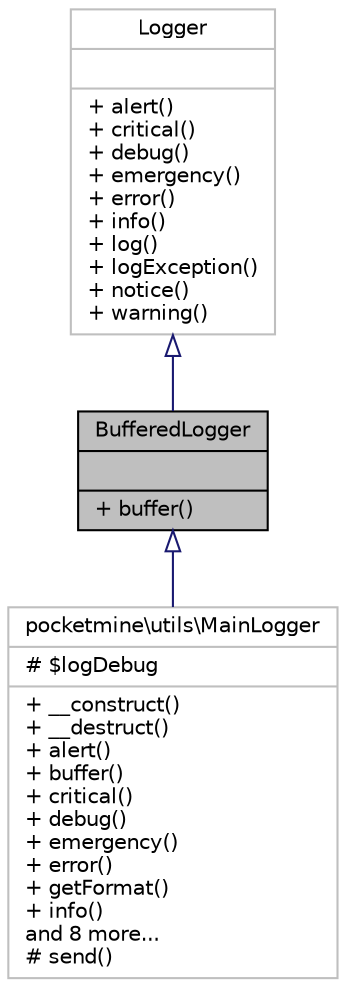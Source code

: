 digraph "BufferedLogger"
{
 // INTERACTIVE_SVG=YES
 // LATEX_PDF_SIZE
  edge [fontname="Helvetica",fontsize="10",labelfontname="Helvetica",labelfontsize="10"];
  node [fontname="Helvetica",fontsize="10",shape=record];
  Node1 [label="{BufferedLogger\n||+ buffer()\l}",height=0.2,width=0.4,color="black", fillcolor="grey75", style="filled", fontcolor="black",tooltip=" "];
  Node2 -> Node1 [dir="back",color="midnightblue",fontsize="10",style="solid",arrowtail="onormal",fontname="Helvetica"];
  Node2 [label="{Logger\n||+ alert()\l+ critical()\l+ debug()\l+ emergency()\l+ error()\l+ info()\l+ log()\l+ logException()\l+ notice()\l+ warning()\l}",height=0.2,width=0.4,color="grey75", fillcolor="white", style="filled",URL="$d4/d00/interface_logger.html",tooltip=" "];
  Node1 -> Node3 [dir="back",color="midnightblue",fontsize="10",style="solid",arrowtail="onormal",fontname="Helvetica"];
  Node3 [label="{pocketmine\\utils\\MainLogger\n|# $logDebug\l|+ __construct()\l+ __destruct()\l+ alert()\l+ buffer()\l+ critical()\l+ debug()\l+ emergency()\l+ error()\l+ getFormat()\l+ info()\land 8 more...\l# send()\l}",height=0.2,width=0.4,color="grey75", fillcolor="white", style="filled",URL="$d9/d27/classpocketmine_1_1utils_1_1_main_logger.html",tooltip=" "];
}
